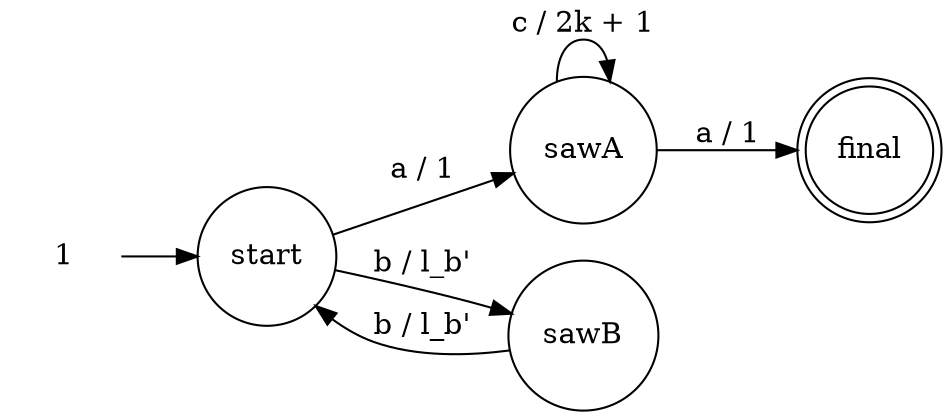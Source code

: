 digraph Automaton {rankdir = LR;
initial [shape=plaintext,label="1"];
initial -> start;
start [shape=circle,label="start"];
start -> sawA [label="a / 1"]
start -> sawB [label="b / l_b'"]
sawA [shape=circle,label="sawA"];
sawA -> sawA [label="c / 2k + 1"]
sawA -> final [label="a / 1"]
sawB [shape=circle,label="sawB"];
sawB -> start [label="b / l_b'"]
final [shape=doublecircle,label="final"];
}